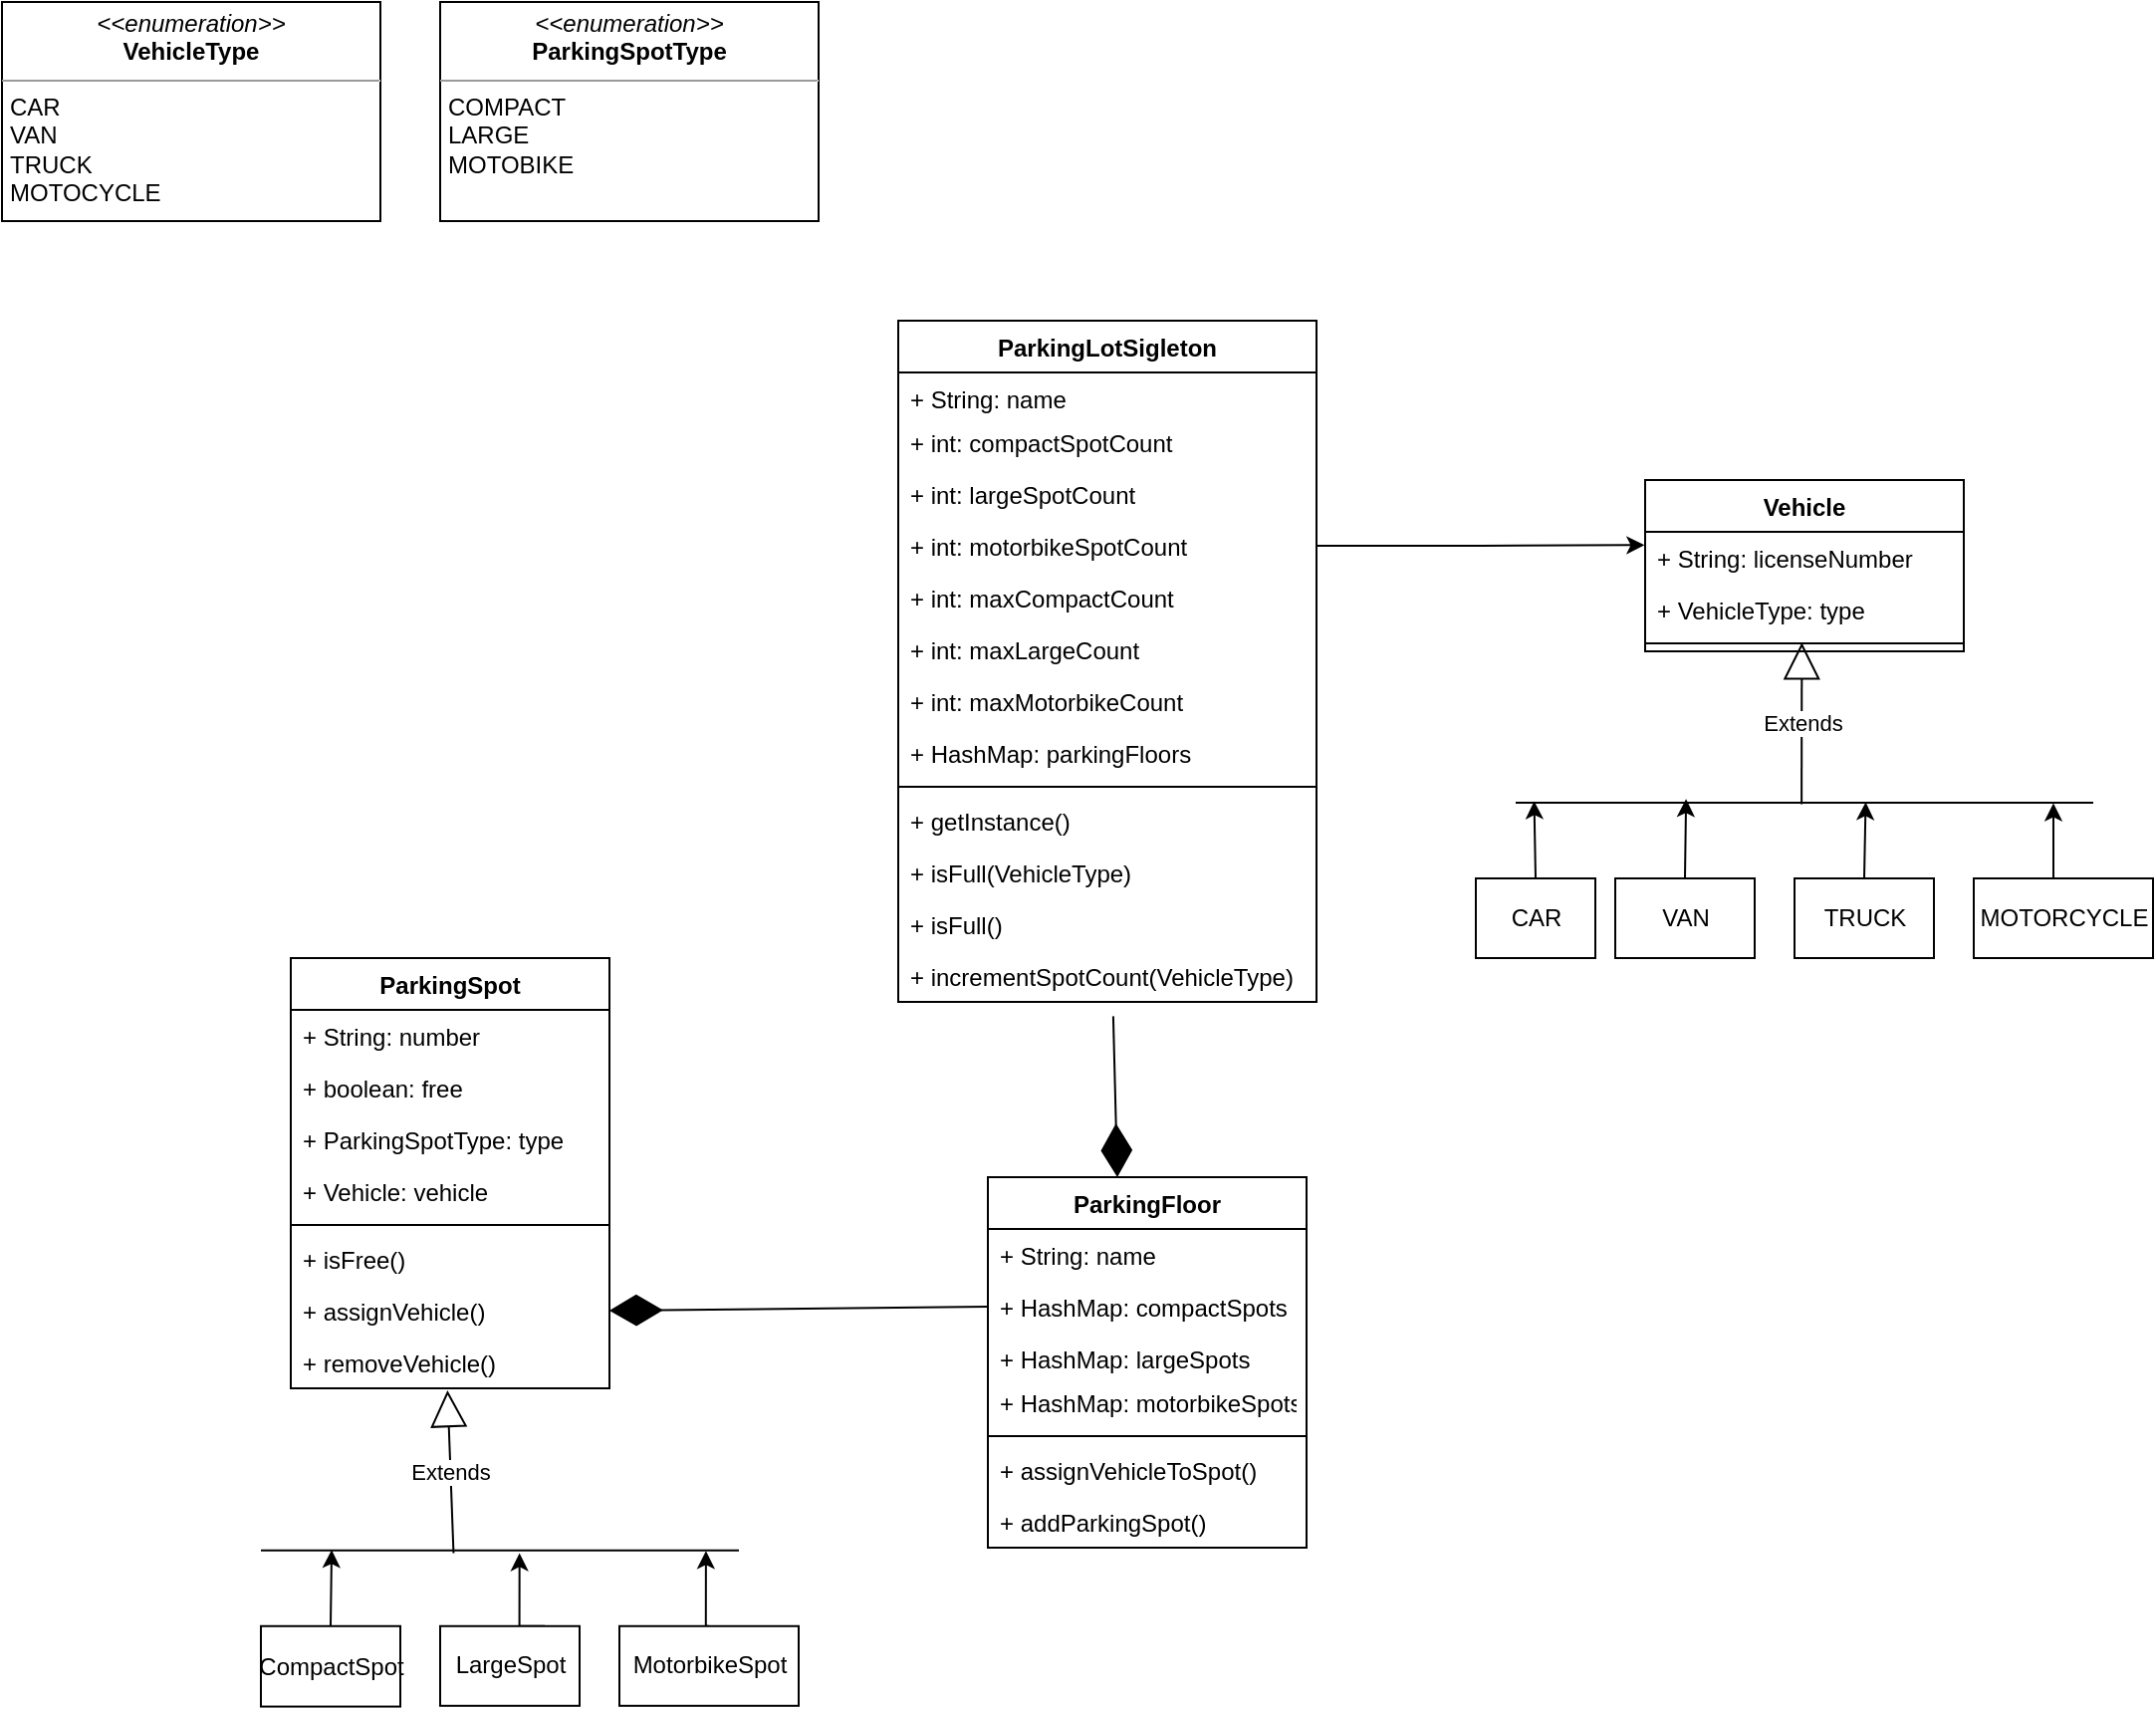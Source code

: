 <mxfile version="13.6.5" type="device"><diagram id="OFc3qSar0oqycaG00w22" name="Page-1"><mxGraphModel dx="1680" dy="765" grid="1" gridSize="10" guides="1" tooltips="1" connect="1" arrows="1" fold="1" page="1" pageScale="1" pageWidth="850" pageHeight="1100" math="0" shadow="0"><root><mxCell id="0"/><mxCell id="1" parent="0"/><mxCell id="FrMNfZJnm7LZ5SFL6aLR-1" value="ParkingLotSigleton" style="swimlane;fontStyle=1;align=center;verticalAlign=top;childLayout=stackLayout;horizontal=1;startSize=26;horizontalStack=0;resizeParent=1;resizeParentMax=0;resizeLast=0;collapsible=1;marginBottom=0;" vertex="1" parent="1"><mxGeometry x="300" y="160" width="210" height="342" as="geometry"/></mxCell><mxCell id="FrMNfZJnm7LZ5SFL6aLR-30" value="+ String: name" style="text;strokeColor=none;fillColor=none;align=left;verticalAlign=top;spacingLeft=4;spacingRight=4;overflow=hidden;rotatable=0;points=[[0,0.5],[1,0.5]];portConstraint=eastwest;" vertex="1" parent="FrMNfZJnm7LZ5SFL6aLR-1"><mxGeometry y="26" width="210" height="22" as="geometry"/></mxCell><mxCell id="FrMNfZJnm7LZ5SFL6aLR-2" value="+ int: compactSpotCount" style="text;strokeColor=none;fillColor=none;align=left;verticalAlign=top;spacingLeft=4;spacingRight=4;overflow=hidden;rotatable=0;points=[[0,0.5],[1,0.5]];portConstraint=eastwest;" vertex="1" parent="FrMNfZJnm7LZ5SFL6aLR-1"><mxGeometry y="48" width="210" height="26" as="geometry"/></mxCell><mxCell id="FrMNfZJnm7LZ5SFL6aLR-32" value="+ int: largeSpotCount&#10;" style="text;strokeColor=none;fillColor=none;align=left;verticalAlign=top;spacingLeft=4;spacingRight=4;overflow=hidden;rotatable=0;points=[[0,0.5],[1,0.5]];portConstraint=eastwest;" vertex="1" parent="FrMNfZJnm7LZ5SFL6aLR-1"><mxGeometry y="74" width="210" height="26" as="geometry"/></mxCell><mxCell id="FrMNfZJnm7LZ5SFL6aLR-31" value="+ int: motorbikeSpotCount" style="text;strokeColor=none;fillColor=none;align=left;verticalAlign=top;spacingLeft=4;spacingRight=4;overflow=hidden;rotatable=0;points=[[0,0.5],[1,0.5]];portConstraint=eastwest;" vertex="1" parent="FrMNfZJnm7LZ5SFL6aLR-1"><mxGeometry y="100" width="210" height="26" as="geometry"/></mxCell><mxCell id="FrMNfZJnm7LZ5SFL6aLR-34" value="+ int: maxCompactCount" style="text;strokeColor=none;fillColor=none;align=left;verticalAlign=top;spacingLeft=4;spacingRight=4;overflow=hidden;rotatable=0;points=[[0,0.5],[1,0.5]];portConstraint=eastwest;" vertex="1" parent="FrMNfZJnm7LZ5SFL6aLR-1"><mxGeometry y="126" width="210" height="26" as="geometry"/></mxCell><mxCell id="FrMNfZJnm7LZ5SFL6aLR-35" value="+ int: maxLargeCount" style="text;strokeColor=none;fillColor=none;align=left;verticalAlign=top;spacingLeft=4;spacingRight=4;overflow=hidden;rotatable=0;points=[[0,0.5],[1,0.5]];portConstraint=eastwest;" vertex="1" parent="FrMNfZJnm7LZ5SFL6aLR-1"><mxGeometry y="152" width="210" height="26" as="geometry"/></mxCell><mxCell id="FrMNfZJnm7LZ5SFL6aLR-33" value="+ int: maxMotorbikeCount" style="text;strokeColor=none;fillColor=none;align=left;verticalAlign=top;spacingLeft=4;spacingRight=4;overflow=hidden;rotatable=0;points=[[0,0.5],[1,0.5]];portConstraint=eastwest;" vertex="1" parent="FrMNfZJnm7LZ5SFL6aLR-1"><mxGeometry y="178" width="210" height="26" as="geometry"/></mxCell><mxCell id="FrMNfZJnm7LZ5SFL6aLR-36" value="+ HashMap: parkingFloors" style="text;strokeColor=none;fillColor=none;align=left;verticalAlign=top;spacingLeft=4;spacingRight=4;overflow=hidden;rotatable=0;points=[[0,0.5],[1,0.5]];portConstraint=eastwest;" vertex="1" parent="FrMNfZJnm7LZ5SFL6aLR-1"><mxGeometry y="204" width="210" height="26" as="geometry"/></mxCell><mxCell id="FrMNfZJnm7LZ5SFL6aLR-3" value="" style="line;strokeWidth=1;fillColor=none;align=left;verticalAlign=middle;spacingTop=-1;spacingLeft=3;spacingRight=3;rotatable=0;labelPosition=right;points=[];portConstraint=eastwest;" vertex="1" parent="FrMNfZJnm7LZ5SFL6aLR-1"><mxGeometry y="230" width="210" height="8" as="geometry"/></mxCell><mxCell id="FrMNfZJnm7LZ5SFL6aLR-24" value="+ getInstance()" style="text;strokeColor=none;fillColor=none;align=left;verticalAlign=top;spacingLeft=4;spacingRight=4;overflow=hidden;rotatable=0;points=[[0,0.5],[1,0.5]];portConstraint=eastwest;" vertex="1" parent="FrMNfZJnm7LZ5SFL6aLR-1"><mxGeometry y="238" width="210" height="26" as="geometry"/></mxCell><mxCell id="FrMNfZJnm7LZ5SFL6aLR-27" value="+ isFull(VehicleType)" style="text;strokeColor=none;fillColor=none;align=left;verticalAlign=top;spacingLeft=4;spacingRight=4;overflow=hidden;rotatable=0;points=[[0,0.5],[1,0.5]];portConstraint=eastwest;" vertex="1" parent="FrMNfZJnm7LZ5SFL6aLR-1"><mxGeometry y="264" width="210" height="26" as="geometry"/></mxCell><mxCell id="FrMNfZJnm7LZ5SFL6aLR-4" value="+ isFull()" style="text;strokeColor=none;fillColor=none;align=left;verticalAlign=top;spacingLeft=4;spacingRight=4;overflow=hidden;rotatable=0;points=[[0,0.5],[1,0.5]];portConstraint=eastwest;" vertex="1" parent="FrMNfZJnm7LZ5SFL6aLR-1"><mxGeometry y="290" width="210" height="26" as="geometry"/></mxCell><mxCell id="FrMNfZJnm7LZ5SFL6aLR-37" value="+ incrementSpotCount(VehicleType)" style="text;strokeColor=none;fillColor=none;align=left;verticalAlign=top;spacingLeft=4;spacingRight=4;overflow=hidden;rotatable=0;points=[[0,0.5],[1,0.5]];portConstraint=eastwest;" vertex="1" parent="FrMNfZJnm7LZ5SFL6aLR-1"><mxGeometry y="316" width="210" height="26" as="geometry"/></mxCell><mxCell id="FrMNfZJnm7LZ5SFL6aLR-39" value="" style="endArrow=diamondThin;endFill=1;endSize=24;html=1;exitX=0.514;exitY=1.276;exitDx=0;exitDy=0;exitPerimeter=0;" edge="1" parent="1" source="FrMNfZJnm7LZ5SFL6aLR-37"><mxGeometry width="160" relative="1" as="geometry"><mxPoint x="130" y="350" as="sourcePoint"/><mxPoint x="410" y="590" as="targetPoint"/></mxGeometry></mxCell><mxCell id="FrMNfZJnm7LZ5SFL6aLR-46" value="Extends" style="endArrow=block;endSize=16;endFill=0;html=1;entryX=0.523;entryY=1.062;entryDx=0;entryDy=0;entryPerimeter=0;exitX=0.495;exitY=0.6;exitDx=0;exitDy=0;exitPerimeter=0;" edge="1" parent="1" source="FrMNfZJnm7LZ5SFL6aLR-55"><mxGeometry width="160" relative="1" as="geometry"><mxPoint x="754" y="390" as="sourcePoint"/><mxPoint x="753.68" y="321.612" as="targetPoint"/></mxGeometry></mxCell><mxCell id="FrMNfZJnm7LZ5SFL6aLR-56" style="edgeStyle=orthogonalEdgeStyle;rounded=0;orthogonalLoop=1;jettySize=auto;html=1;exitX=0.5;exitY=0;exitDx=0;exitDy=0;entryX=0.032;entryY=0.4;entryDx=0;entryDy=0;entryPerimeter=0;" edge="1" parent="1" source="FrMNfZJnm7LZ5SFL6aLR-51" target="FrMNfZJnm7LZ5SFL6aLR-55"><mxGeometry relative="1" as="geometry"/></mxCell><mxCell id="FrMNfZJnm7LZ5SFL6aLR-51" value="CAR" style="html=1;" vertex="1" parent="1"><mxGeometry x="590" y="440" width="60" height="40" as="geometry"/></mxCell><mxCell id="FrMNfZJnm7LZ5SFL6aLR-57" style="edgeStyle=orthogonalEdgeStyle;rounded=0;orthogonalLoop=1;jettySize=auto;html=1;exitX=0.5;exitY=0;exitDx=0;exitDy=0;entryX=0.295;entryY=0.267;entryDx=0;entryDy=0;entryPerimeter=0;" edge="1" parent="1" source="FrMNfZJnm7LZ5SFL6aLR-52" target="FrMNfZJnm7LZ5SFL6aLR-55"><mxGeometry relative="1" as="geometry"/></mxCell><mxCell id="FrMNfZJnm7LZ5SFL6aLR-52" value="VAN" style="html=1;" vertex="1" parent="1"><mxGeometry x="660" y="440" width="70" height="40" as="geometry"/></mxCell><mxCell id="FrMNfZJnm7LZ5SFL6aLR-58" style="edgeStyle=orthogonalEdgeStyle;rounded=0;orthogonalLoop=1;jettySize=auto;html=1;exitX=0.5;exitY=0;exitDx=0;exitDy=0;entryX=0.606;entryY=0.467;entryDx=0;entryDy=0;entryPerimeter=0;" edge="1" parent="1" source="FrMNfZJnm7LZ5SFL6aLR-53" target="FrMNfZJnm7LZ5SFL6aLR-55"><mxGeometry relative="1" as="geometry"/></mxCell><mxCell id="FrMNfZJnm7LZ5SFL6aLR-53" value="TRUCK" style="html=1;" vertex="1" parent="1"><mxGeometry x="750" y="440" width="70" height="40" as="geometry"/></mxCell><mxCell id="FrMNfZJnm7LZ5SFL6aLR-59" style="edgeStyle=orthogonalEdgeStyle;rounded=0;orthogonalLoop=1;jettySize=auto;html=1;exitX=0.5;exitY=0;exitDx=0;exitDy=0;entryX=0.931;entryY=0.533;entryDx=0;entryDy=0;entryPerimeter=0;" edge="1" parent="1" source="FrMNfZJnm7LZ5SFL6aLR-54" target="FrMNfZJnm7LZ5SFL6aLR-55"><mxGeometry relative="1" as="geometry"/></mxCell><mxCell id="FrMNfZJnm7LZ5SFL6aLR-54" value="MOTORCYCLE" style="html=1;" vertex="1" parent="1"><mxGeometry x="840" y="440" width="90" height="40" as="geometry"/></mxCell><mxCell id="FrMNfZJnm7LZ5SFL6aLR-55" value="" style="line;strokeWidth=1;fillColor=none;align=left;verticalAlign=middle;spacingTop=-1;spacingLeft=3;spacingRight=3;rotatable=0;labelPosition=right;points=[];portConstraint=eastwest;" vertex="1" parent="1"><mxGeometry x="610" y="398" width="290" height="8" as="geometry"/></mxCell><mxCell id="FrMNfZJnm7LZ5SFL6aLR-42" value="Vehicle" style="swimlane;fontStyle=1;align=center;verticalAlign=top;childLayout=stackLayout;horizontal=1;startSize=26;horizontalStack=0;resizeParent=1;resizeParentMax=0;resizeLast=0;collapsible=1;marginBottom=0;" vertex="1" parent="1"><mxGeometry x="675" y="240" width="160" height="86" as="geometry"/></mxCell><mxCell id="FrMNfZJnm7LZ5SFL6aLR-43" value="+ String: licenseNumber" style="text;strokeColor=none;fillColor=none;align=left;verticalAlign=top;spacingLeft=4;spacingRight=4;overflow=hidden;rotatable=0;points=[[0,0.5],[1,0.5]];portConstraint=eastwest;" vertex="1" parent="FrMNfZJnm7LZ5SFL6aLR-42"><mxGeometry y="26" width="160" height="26" as="geometry"/></mxCell><mxCell id="FrMNfZJnm7LZ5SFL6aLR-60" value="+ VehicleType: type" style="text;strokeColor=none;fillColor=none;align=left;verticalAlign=top;spacingLeft=4;spacingRight=4;overflow=hidden;rotatable=0;points=[[0,0.5],[1,0.5]];portConstraint=eastwest;" vertex="1" parent="FrMNfZJnm7LZ5SFL6aLR-42"><mxGeometry y="52" width="160" height="26" as="geometry"/></mxCell><mxCell id="FrMNfZJnm7LZ5SFL6aLR-44" value="" style="line;strokeWidth=1;fillColor=none;align=left;verticalAlign=middle;spacingTop=-1;spacingLeft=3;spacingRight=3;rotatable=0;labelPosition=right;points=[];portConstraint=eastwest;" vertex="1" parent="FrMNfZJnm7LZ5SFL6aLR-42"><mxGeometry y="78" width="160" height="8" as="geometry"/></mxCell><mxCell id="FrMNfZJnm7LZ5SFL6aLR-61" style="edgeStyle=orthogonalEdgeStyle;rounded=0;orthogonalLoop=1;jettySize=auto;html=1;exitX=1;exitY=0.5;exitDx=0;exitDy=0;entryX=-0.002;entryY=0.256;entryDx=0;entryDy=0;entryPerimeter=0;" edge="1" parent="1" source="FrMNfZJnm7LZ5SFL6aLR-31" target="FrMNfZJnm7LZ5SFL6aLR-43"><mxGeometry relative="1" as="geometry"/></mxCell><mxCell id="FrMNfZJnm7LZ5SFL6aLR-5" value="ParkingFloor" style="swimlane;fontStyle=1;align=center;verticalAlign=top;childLayout=stackLayout;horizontal=1;startSize=26;horizontalStack=0;resizeParent=1;resizeParentMax=0;resizeLast=0;collapsible=1;marginBottom=0;" vertex="1" parent="1"><mxGeometry x="345" y="590" width="160" height="186" as="geometry"/></mxCell><mxCell id="FrMNfZJnm7LZ5SFL6aLR-28" value="+ String: name" style="text;strokeColor=none;fillColor=none;align=left;verticalAlign=top;spacingLeft=4;spacingRight=4;overflow=hidden;rotatable=0;points=[[0,0.5],[1,0.5]];portConstraint=eastwest;" vertex="1" parent="FrMNfZJnm7LZ5SFL6aLR-5"><mxGeometry y="26" width="160" height="26" as="geometry"/></mxCell><mxCell id="FrMNfZJnm7LZ5SFL6aLR-29" value="+ HashMap: compactSpots" style="text;strokeColor=none;fillColor=none;align=left;verticalAlign=top;spacingLeft=4;spacingRight=4;overflow=hidden;rotatable=0;points=[[0,0.5],[1,0.5]];portConstraint=eastwest;" vertex="1" parent="FrMNfZJnm7LZ5SFL6aLR-5"><mxGeometry y="52" width="160" height="26" as="geometry"/></mxCell><mxCell id="FrMNfZJnm7LZ5SFL6aLR-40" value="+ HashMap: largeSpots" style="text;strokeColor=none;fillColor=none;align=left;verticalAlign=top;spacingLeft=4;spacingRight=4;overflow=hidden;rotatable=0;points=[[0,0.5],[1,0.5]];portConstraint=eastwest;" vertex="1" parent="FrMNfZJnm7LZ5SFL6aLR-5"><mxGeometry y="78" width="160" height="22" as="geometry"/></mxCell><mxCell id="FrMNfZJnm7LZ5SFL6aLR-6" value="+ HashMap: motorbikeSpots" style="text;strokeColor=none;fillColor=none;align=left;verticalAlign=top;spacingLeft=4;spacingRight=4;overflow=hidden;rotatable=0;points=[[0,0.5],[1,0.5]];portConstraint=eastwest;" vertex="1" parent="FrMNfZJnm7LZ5SFL6aLR-5"><mxGeometry y="100" width="160" height="26" as="geometry"/></mxCell><mxCell id="FrMNfZJnm7LZ5SFL6aLR-7" value="" style="line;strokeWidth=1;fillColor=none;align=left;verticalAlign=middle;spacingTop=-1;spacingLeft=3;spacingRight=3;rotatable=0;labelPosition=right;points=[];portConstraint=eastwest;" vertex="1" parent="FrMNfZJnm7LZ5SFL6aLR-5"><mxGeometry y="126" width="160" height="8" as="geometry"/></mxCell><mxCell id="FrMNfZJnm7LZ5SFL6aLR-41" value="+ assignVehicleToSpot()" style="text;strokeColor=none;fillColor=none;align=left;verticalAlign=top;spacingLeft=4;spacingRight=4;overflow=hidden;rotatable=0;points=[[0,0.5],[1,0.5]];portConstraint=eastwest;" vertex="1" parent="FrMNfZJnm7LZ5SFL6aLR-5"><mxGeometry y="134" width="160" height="26" as="geometry"/></mxCell><mxCell id="FrMNfZJnm7LZ5SFL6aLR-8" value="+ addParkingSpot()" style="text;strokeColor=none;fillColor=none;align=left;verticalAlign=top;spacingLeft=4;spacingRight=4;overflow=hidden;rotatable=0;points=[[0,0.5],[1,0.5]];portConstraint=eastwest;" vertex="1" parent="FrMNfZJnm7LZ5SFL6aLR-5"><mxGeometry y="160" width="160" height="26" as="geometry"/></mxCell><mxCell id="FrMNfZJnm7LZ5SFL6aLR-64" value="Extends" style="endArrow=block;endSize=16;endFill=0;html=1;entryX=0.523;entryY=1.062;entryDx=0;entryDy=0;entryPerimeter=0;exitX=0.403;exitY=0.668;exitDx=0;exitDy=0;exitPerimeter=0;" edge="1" parent="1" source="FrMNfZJnm7LZ5SFL6aLR-73"><mxGeometry width="160" relative="1" as="geometry"><mxPoint x="74" y="765.39" as="sourcePoint"/><mxPoint x="73.68" y="697.002" as="targetPoint"/></mxGeometry></mxCell><mxCell id="FrMNfZJnm7LZ5SFL6aLR-92" style="edgeStyle=orthogonalEdgeStyle;rounded=0;orthogonalLoop=1;jettySize=auto;html=1;exitX=0.5;exitY=0;exitDx=0;exitDy=0;entryX=0.148;entryY=0.468;entryDx=0;entryDy=0;entryPerimeter=0;" edge="1" parent="1" source="FrMNfZJnm7LZ5SFL6aLR-68" target="FrMNfZJnm7LZ5SFL6aLR-73"><mxGeometry relative="1" as="geometry"/></mxCell><mxCell id="FrMNfZJnm7LZ5SFL6aLR-68" value="CompactSpot" style="html=1;" vertex="1" parent="1"><mxGeometry x="-20" y="815.39" width="70" height="40.39" as="geometry"/></mxCell><mxCell id="FrMNfZJnm7LZ5SFL6aLR-91" style="edgeStyle=orthogonalEdgeStyle;rounded=0;orthogonalLoop=1;jettySize=auto;html=1;exitX=0.75;exitY=0;exitDx=0;exitDy=0;entryX=0.541;entryY=0.668;entryDx=0;entryDy=0;entryPerimeter=0;" edge="1" parent="1" source="FrMNfZJnm7LZ5SFL6aLR-70" target="FrMNfZJnm7LZ5SFL6aLR-73"><mxGeometry relative="1" as="geometry"/></mxCell><mxCell id="FrMNfZJnm7LZ5SFL6aLR-70" value="LargeSpot" style="html=1;" vertex="1" parent="1"><mxGeometry x="70" y="815.39" width="70" height="40" as="geometry"/></mxCell><mxCell id="FrMNfZJnm7LZ5SFL6aLR-71" style="edgeStyle=orthogonalEdgeStyle;rounded=0;orthogonalLoop=1;jettySize=auto;html=1;exitX=0.5;exitY=0;exitDx=0;exitDy=0;entryX=0.931;entryY=0.533;entryDx=0;entryDy=0;entryPerimeter=0;" edge="1" parent="1" source="FrMNfZJnm7LZ5SFL6aLR-72" target="FrMNfZJnm7LZ5SFL6aLR-73"><mxGeometry relative="1" as="geometry"/></mxCell><mxCell id="FrMNfZJnm7LZ5SFL6aLR-72" value="MotorbikeSpot" style="html=1;" vertex="1" parent="1"><mxGeometry x="160" y="815.39" width="90" height="40" as="geometry"/></mxCell><mxCell id="FrMNfZJnm7LZ5SFL6aLR-73" value="" style="line;strokeWidth=1;fillColor=none;align=left;verticalAlign=middle;spacingTop=-1;spacingLeft=3;spacingRight=3;rotatable=0;labelPosition=right;points=[];portConstraint=eastwest;" vertex="1" parent="1"><mxGeometry x="-20" y="773.39" width="240" height="8" as="geometry"/></mxCell><mxCell id="FrMNfZJnm7LZ5SFL6aLR-94" value="" style="endArrow=diamondThin;endFill=1;endSize=24;html=1;exitX=0;exitY=0.5;exitDx=0;exitDy=0;entryX=1;entryY=0.5;entryDx=0;entryDy=0;" edge="1" parent="1" source="FrMNfZJnm7LZ5SFL6aLR-29" target="FrMNfZJnm7LZ5SFL6aLR-89"><mxGeometry width="160" relative="1" as="geometry"><mxPoint x="110" y="570" as="sourcePoint"/><mxPoint x="270" y="570" as="targetPoint"/></mxGeometry></mxCell><mxCell id="FrMNfZJnm7LZ5SFL6aLR-81" value="ParkingSpot" style="swimlane;fontStyle=1;align=center;verticalAlign=top;childLayout=stackLayout;horizontal=1;startSize=26;horizontalStack=0;resizeParent=1;resizeParentMax=0;resizeLast=0;collapsible=1;marginBottom=0;" vertex="1" parent="1"><mxGeometry x="-5" y="480" width="160" height="216" as="geometry"/></mxCell><mxCell id="FrMNfZJnm7LZ5SFL6aLR-82" value="+ String: number" style="text;strokeColor=none;fillColor=none;align=left;verticalAlign=top;spacingLeft=4;spacingRight=4;overflow=hidden;rotatable=0;points=[[0,0.5],[1,0.5]];portConstraint=eastwest;" vertex="1" parent="FrMNfZJnm7LZ5SFL6aLR-81"><mxGeometry y="26" width="160" height="26" as="geometry"/></mxCell><mxCell id="FrMNfZJnm7LZ5SFL6aLR-86" value="+ boolean: free" style="text;strokeColor=none;fillColor=none;align=left;verticalAlign=top;spacingLeft=4;spacingRight=4;overflow=hidden;rotatable=0;points=[[0,0.5],[1,0.5]];portConstraint=eastwest;" vertex="1" parent="FrMNfZJnm7LZ5SFL6aLR-81"><mxGeometry y="52" width="160" height="26" as="geometry"/></mxCell><mxCell id="FrMNfZJnm7LZ5SFL6aLR-87" value="+ ParkingSpotType: type" style="text;strokeColor=none;fillColor=none;align=left;verticalAlign=top;spacingLeft=4;spacingRight=4;overflow=hidden;rotatable=0;points=[[0,0.5],[1,0.5]];portConstraint=eastwest;" vertex="1" parent="FrMNfZJnm7LZ5SFL6aLR-81"><mxGeometry y="78" width="160" height="26" as="geometry"/></mxCell><mxCell id="FrMNfZJnm7LZ5SFL6aLR-85" value="+ Vehicle: vehicle" style="text;strokeColor=none;fillColor=none;align=left;verticalAlign=top;spacingLeft=4;spacingRight=4;overflow=hidden;rotatable=0;points=[[0,0.5],[1,0.5]];portConstraint=eastwest;" vertex="1" parent="FrMNfZJnm7LZ5SFL6aLR-81"><mxGeometry y="104" width="160" height="26" as="geometry"/></mxCell><mxCell id="FrMNfZJnm7LZ5SFL6aLR-83" value="" style="line;strokeWidth=1;fillColor=none;align=left;verticalAlign=middle;spacingTop=-1;spacingLeft=3;spacingRight=3;rotatable=0;labelPosition=right;points=[];portConstraint=eastwest;" vertex="1" parent="FrMNfZJnm7LZ5SFL6aLR-81"><mxGeometry y="130" width="160" height="8" as="geometry"/></mxCell><mxCell id="FrMNfZJnm7LZ5SFL6aLR-84" value="+ isFree()" style="text;strokeColor=none;fillColor=none;align=left;verticalAlign=top;spacingLeft=4;spacingRight=4;overflow=hidden;rotatable=0;points=[[0,0.5],[1,0.5]];portConstraint=eastwest;" vertex="1" parent="FrMNfZJnm7LZ5SFL6aLR-81"><mxGeometry y="138" width="160" height="26" as="geometry"/></mxCell><mxCell id="FrMNfZJnm7LZ5SFL6aLR-89" value="+ assignVehicle()" style="text;strokeColor=none;fillColor=none;align=left;verticalAlign=top;spacingLeft=4;spacingRight=4;overflow=hidden;rotatable=0;points=[[0,0.5],[1,0.5]];portConstraint=eastwest;" vertex="1" parent="FrMNfZJnm7LZ5SFL6aLR-81"><mxGeometry y="164" width="160" height="26" as="geometry"/></mxCell><mxCell id="FrMNfZJnm7LZ5SFL6aLR-90" value="+ removeVehicle()" style="text;strokeColor=none;fillColor=none;align=left;verticalAlign=top;spacingLeft=4;spacingRight=4;overflow=hidden;rotatable=0;points=[[0,0.5],[1,0.5]];portConstraint=eastwest;" vertex="1" parent="FrMNfZJnm7LZ5SFL6aLR-81"><mxGeometry y="190" width="160" height="26" as="geometry"/></mxCell><mxCell id="FrMNfZJnm7LZ5SFL6aLR-95" value="&lt;p style=&quot;margin: 0px ; margin-top: 4px ; text-align: center&quot;&gt;&lt;i&gt;&amp;lt;&amp;lt;enumeration&amp;gt;&amp;gt;&lt;/i&gt;&lt;br&gt;&lt;/p&gt;&lt;div style=&quot;text-align: center&quot;&gt;&lt;span&gt;&lt;b&gt;VehicleType&lt;/b&gt;&lt;/span&gt;&lt;/div&gt;&lt;hr size=&quot;1&quot;&gt;&lt;p style=&quot;margin: 0px ; margin-left: 4px&quot;&gt;CAR&lt;/p&gt;&lt;p style=&quot;margin: 0px ; margin-left: 4px&quot;&gt;VAN&lt;/p&gt;&lt;p style=&quot;margin: 0px ; margin-left: 4px&quot;&gt;TRUCK&lt;/p&gt;&lt;p style=&quot;margin: 0px ; margin-left: 4px&quot;&gt;MOTOCYCLE&lt;/p&gt;" style="verticalAlign=top;align=left;overflow=fill;fontSize=12;fontFamily=Helvetica;html=1;" vertex="1" parent="1"><mxGeometry x="-150" width="190" height="110" as="geometry"/></mxCell><mxCell id="FrMNfZJnm7LZ5SFL6aLR-96" value="&lt;p style=&quot;margin: 0px ; margin-top: 4px ; text-align: center&quot;&gt;&lt;i&gt;&amp;lt;&amp;lt;&lt;/i&gt;&lt;i&gt;enumeration&lt;/i&gt;&lt;i&gt;&amp;gt;&amp;gt;&lt;/i&gt;&lt;br&gt;&lt;/p&gt;&lt;div style=&quot;text-align: center&quot;&gt;&lt;span&gt;&lt;b&gt;ParkingSpotType&lt;/b&gt;&lt;/span&gt;&lt;/div&gt;&lt;hr size=&quot;1&quot;&gt;&lt;p style=&quot;margin: 0px ; margin-left: 4px&quot;&gt;COMPACT&lt;/p&gt;&lt;p style=&quot;margin: 0px ; margin-left: 4px&quot;&gt;LARGE&lt;/p&gt;&lt;p style=&quot;margin: 0px ; margin-left: 4px&quot;&gt;MOTOBIKE&lt;/p&gt;" style="verticalAlign=top;align=left;overflow=fill;fontSize=12;fontFamily=Helvetica;html=1;" vertex="1" parent="1"><mxGeometry x="70" width="190" height="110" as="geometry"/></mxCell></root></mxGraphModel></diagram></mxfile>